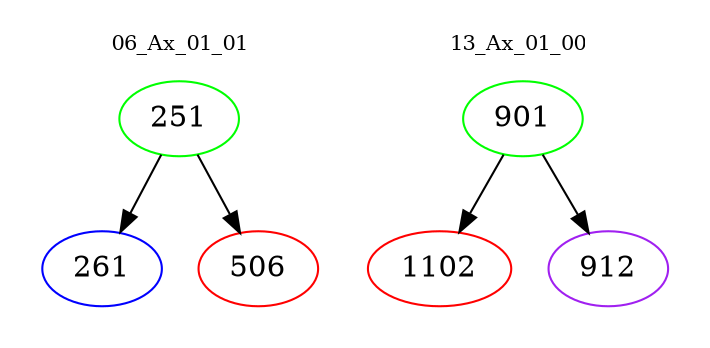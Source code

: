 digraph{
subgraph cluster_0 {
color = white
label = "06_Ax_01_01";
fontsize=10;
T0_251 [label="251", color="green"]
T0_251 -> T0_261 [color="black"]
T0_261 [label="261", color="blue"]
T0_251 -> T0_506 [color="black"]
T0_506 [label="506", color="red"]
}
subgraph cluster_1 {
color = white
label = "13_Ax_01_00";
fontsize=10;
T1_901 [label="901", color="green"]
T1_901 -> T1_1102 [color="black"]
T1_1102 [label="1102", color="red"]
T1_901 -> T1_912 [color="black"]
T1_912 [label="912", color="purple"]
}
}
